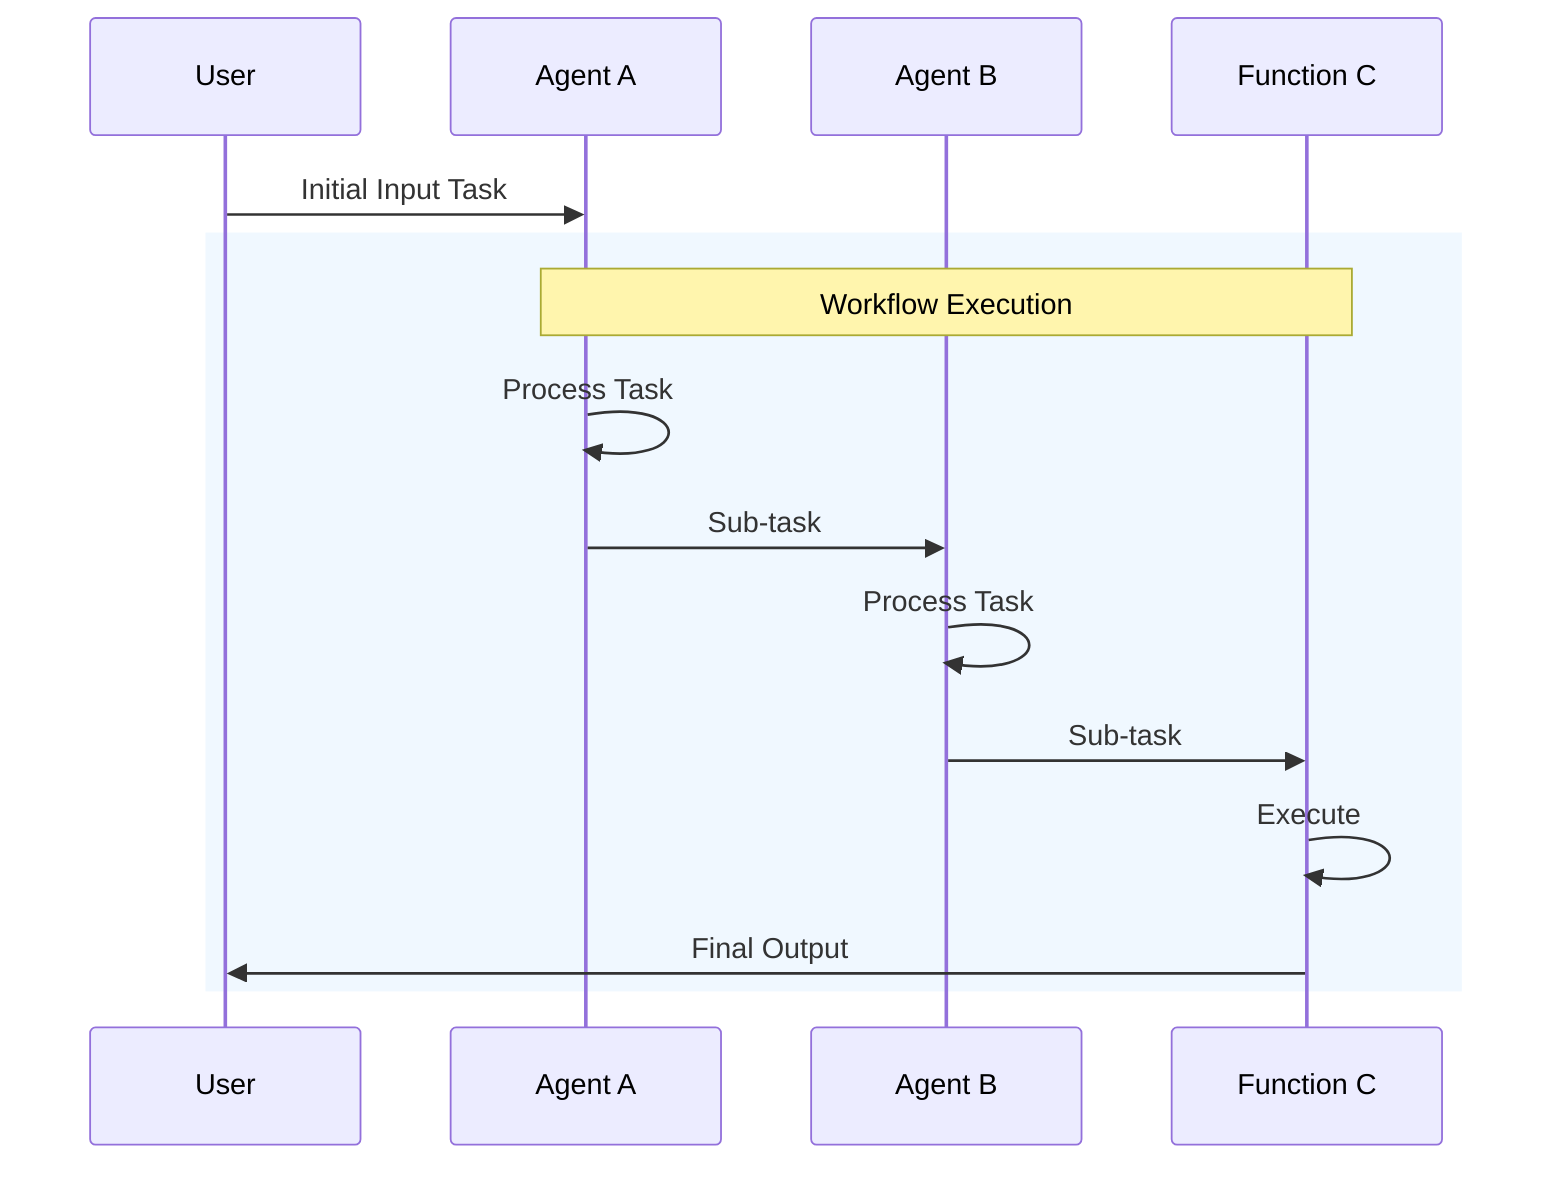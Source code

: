sequenceDiagram
    participant User
    participant Agent A
    participant Agent B
    participant Function C

    User->>Agent A: Initial Input Task

    rect rgb(240, 248, 255)
        Note over Agent A,Function C: Workflow Execution

        Agent A->>Agent A: Process Task
        Agent A->>Agent B: Sub-task

        Agent B->>Agent B: Process Task
        Agent B->>Function C: Sub-task

        Function C->>Function C: Execute
        Function C->>User: Final Output
    end